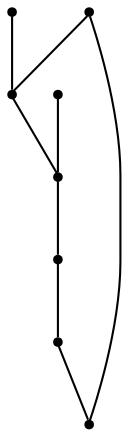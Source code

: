 graph {
  node [shape=point,comment="{\"directed\":false,\"doi\":\"10.1007/978-3-642-18469-7_7\",\"figure\":\"4 (2)\"}"]

  v0 [pos="1114.3748424698304,780.4704924677069"]
  v1 [pos="1114.3748424698301,709.5340294795072"]
  v2 [pos="1064.7922919382495,829.1698245070116"]
  v3 [pos="1064.7922919382495,660.8346974402025"]
  v4 [pos="995.2692328662667,828.5614103369735"]
  v5 [pos="995.2692328662667,661.4431116102406"]
  v6 [pos="946.5394941227174,779.0077040513652"]
  v7 [pos="946.5394941227174,710.9968178958491"]

  v7 -- v5 [id="-4",pos="946.5394941227174,710.9968178958491 952.6236325392356,698.7073349332031 952.6236325392356,698.7073349332031 952.6236325392356,698.7073349332031 956.2933479982441,693.0189676678463 956.2933479982441,693.0189676678463 956.2933479982441,693.0189676678463 960.3466935464185,687.6514040696972 960.3466935464185,687.6514040696972 960.3466935464185,687.6514040696972 964.7628619123773,682.6256283231319 964.7628619123773,682.6256283231319 964.7628619123773,682.6256283231319 969.5209185631406,677.9582370103391 969.5209185631406,677.9582370103391 969.5209185631406,677.9582370103391 974.6001198581268,673.6574966281943 974.6001198581268,673.6574966281943 974.6001198581268,673.6574966281943 979.9712592604429,669.7443913610739 979.9712592604429,669.7443913610739 979.9712592604429,669.7443913610739 985.6092026043533,666.2355177911662 985.6092026043533,666.2355177911662 985.6092026043533,666.2355177911662 995.2692328662667,661.4431116102406 995.2692328662667,661.4431116102406 995.2692328662667,661.4431116102406"]
  v6 -- v4 [id="-5",pos="946.5394941227174,779.0077040513652 952.6236961700349,791.2972506024486 952.6236961700349,791.2972506024486 952.6236961700349,791.2972506024486 956.2892119962877,796.9856178678053 956.2892119962877,796.9856178678053 956.2892119962877,796.9856178678053 960.342557544462,802.3489846290793 960.342557544462,802.3489846290793 960.342557544462,802.3489846290793 964.7629255431766,807.3747603756445 964.7629255431766,807.3747603756445 964.7629255431766,807.3747603756445 969.52098219394,812.0463485253126 969.52098219394,812.0463485253126 969.52098219394,812.0463485253126 974.5959838561703,816.342892070582 974.5959838561703,816.342892070582 974.5959838561703,816.342892070582 979.9671232584865,820.2559973377025 979.9671232584865,820.2559973377025 979.9671232584865,820.2559973377025 985.6092662351526,823.7690677444854 985.6092662351526,823.7690677444854 985.6092662351526,823.7690677444854 995.2692328662667,828.5614103369735 995.2692328662667,828.5614103369735 995.2692328662667,828.5614103369735"]
  v0 -- v2 [id="-6",pos="1114.3748424698304,780.4704924677069 1108.189546990076,792.4724285159598 1108.189546990076,792.4724285159598 1108.189546990076,792.4724285159598 1104.4948882577296,798.023317579433 1104.4948882577296,798.023317579433 1104.4948882577296,798.023317579433 1100.4290074420871,803.2574726356987 1100.4290074420871,803.2574726356987 1100.4290074420871,803.2574726356987 1096.0171023396836,808.1541002656934 1096.0171023396836,808.1541002656934 1096.0171023396836,808.1541002656934 1091.2755896967462,812.7048067956664 1091.2755896967462,812.7048067956664 1091.2755896967462,812.7048067956664 1086.2255949386529,816.8887988065538 1086.2255949386529,816.8887988065538 1086.2255949386529,816.8887988065538 1080.8962609714972,820.6977462130427 1080.8962609714972,820.6977462130427 1080.8962609714972,820.6977462130427 1075.308331435861,824.1107920076319 1075.308331435861,824.1107920076319 1075.308331435861,824.1107920076319 1064.7922919382495,829.1698245070116 1064.7922919382495,829.1698245070116 1064.7922919382495,829.1698245070116"]
  v1 -- v3 [id="-9",pos="1114.3748424698301,709.5340294795072 1108.189546990076,697.5280237712542 1108.189546990076,697.5280237712542 1108.189546990076,697.5280237712542 1104.494760996131,691.9771347077809 1104.494760996131,691.9771347077809 1104.494760996131,691.9771347077809 1100.4290074420871,686.7471128999529 1100.4290074420871,686.7471128999529 1100.4290074420871,686.7471128999529 1096.016975078085,681.8463520215205 1096.016975078085,681.8463520215205 1096.016975078085,681.8463520215205 1091.2755896967462,677.2997787399853 1091.2755896967462,677.2997787399853 1091.2755896967462,677.2997787399853 1086.2255949386529,673.1115898922226 1086.2255949386529,673.1115898922226 1086.2255949386529,673.1115898922226 1080.9003333426544,669.3068393226089 1080.9003333426544,669.3068393226089 1080.9003333426544,669.3068393226089 1075.3082041742623,665.8895966911446 1075.3082041742623,665.8895966911446 1075.3082041742623,665.8895966911446 1064.7922919382495,660.8346974402025 1064.7922919382495,660.8346974402025 1064.7922919382495,660.8346974402025"]
  v2 -- v4 [id="-11",pos="1064.7922919382495,829.1698245070116 1050.7964112868326,833.5455992454112 1050.7964112868326,833.5455992454112 1050.7964112868326,833.5455992454112 1044.236775814615,834.7750180961133 1044.236775814615,834.7750180961133 1044.236775814615,834.7750180961133 1037.5521058217123,835.5251073049103 1037.5521058217123,835.5251073049103 1037.5521058217123,835.5251073049103 1030.7632085795055,835.7793338780513 1030.7632085795055,835.7793338780513 1030.7632085795055,835.7793338780513 1023.8658208244397,835.5167772195973 1023.8658208244397,835.5167772195973 1023.8658208244397,835.5167772195973 1017.0810595841895,834.7458310032989 1017.0810595841895,834.7458310032989 1017.0810595841895,834.7458310032989 1010.4255961281796,833.478958562907 1010.4255961281796,833.478958562907 1010.4255961281796,833.478958562907 995.2692328662667,828.5614103369735 995.2692328662667,828.5614103369735 995.2692328662667,828.5614103369735"]
  v3 -- v5 [id="-12",pos="1064.7922919382495,660.8346974402025 1050.7963476560333,656.4547894533653 1050.7963476560333,656.4547894533653 1050.7963476560333,656.4547894533653 1044.2409118165715,655.2254341911006 1044.2409118165715,655.2254341911006 1044.2409118165715,655.2254341911006 1037.5521058217123,654.4794782307413 1037.5521058217123,654.4794782307413 1037.5521058217123,654.4794782307413 1030.7631449487062,654.2252516576004 1030.7631449487062,654.2252516576004 1030.7631449487062,654.2252516576004 1023.8699568263962,654.4878083160544 1023.8699568263962,654.4878083160544 1023.8699568263962,654.4878083160544 1017.085195586146,655.2587545323527 1017.085195586146,655.2587545323527 1017.085195586146,655.2587545323527 1010.429732130136,656.5256269727447 1010.429732130136,656.5256269727447 1010.429732130136,656.5256269727447 995.2692328662667,661.4431116102406 995.2692328662667,661.4431116102406 995.2692328662667,661.4431116102406"]
  v6 -- v3 [id="-19",pos="946.5394941227174,779.0077040513652 1064.7922919382495,660.8346974402025 1064.7922919382495,660.8346974402025 1064.7922919382495,660.8346974402025"]
  v5 -- v0 [id="-20",pos="995.2692328662667,661.4431116102406 1114.3748424698304,780.4704924677069 1114.3748424698304,780.4704924677069 1114.3748424698304,780.4704924677069"]
}